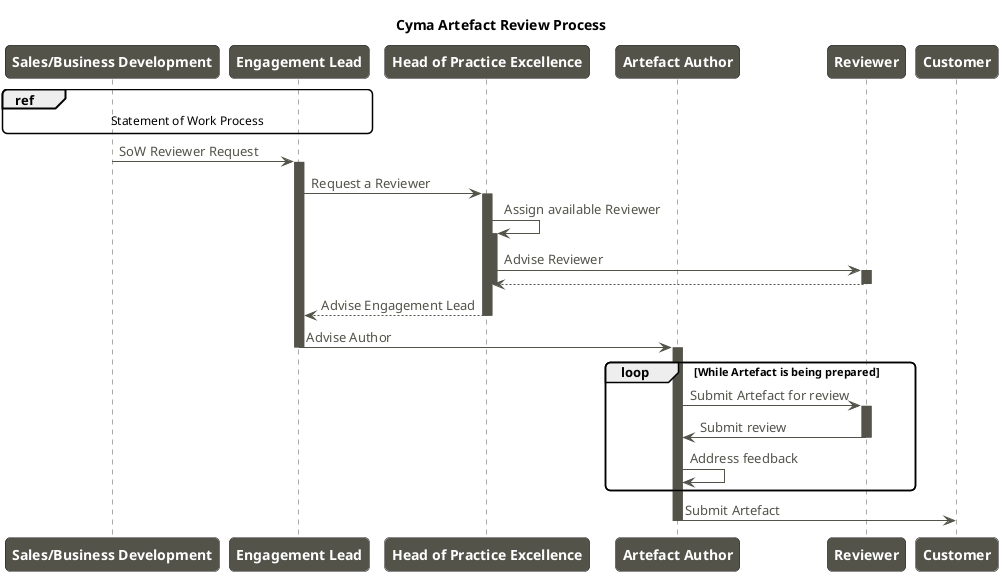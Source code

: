 @startuml

Title Cyma Artefact Review Process
skinparam defaultFontName Raleway
skinparam roundcorner 10
'skinparam shadowing true

skinparam sequence {
    ArrowColor #53534A
    ArrowFontColor #53534A
    LifeLineBorderColor #53534A
    LifeLineBackgroundColor #53534A

    ParticipantBackgroundColor #53534A
    ParticipantFontSize 14
    ParticipantFontColor White
    ParticipantFontStyle bold
}

participant sbd as "Sales/Business Development"
participant EL as "Engagement Lead"
participant PE as "Head of Practice Excellence"
participant A as "Artefact Author"
participant R as "Reviewer"
participant C as "Customer"

ref over sbd, EL
Statement of Work Process
end ref

sbd->EL: SoW Reviewer Request
activate EL
EL->PE: Request a Reviewer
activate PE
PE->PE: Assign available Reviewer
activate PE
PE->R: Advise Reviewer
activate R
R-->PE:
deactivate R
deactivate PE
PE-->EL: Advise Engagement Lead
deactivate PE

EL->A: Advise Author
deactivate EL
activate A
loop While Artefact is being prepared
A->R: Submit Artefact for review
activate R
R->A: Submit review
deactivate R

A->A: Address feedback
end

A->C: Submit Artefact
deactivate A

@enduml